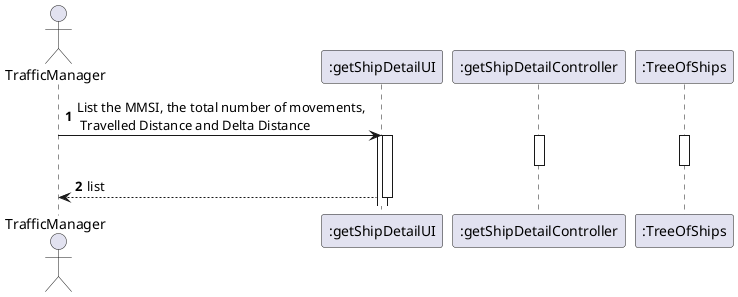 @startuml

autonumber

actor       TrafficManager             as TM
participant    ":getShipDetailUI"         as UI
participant    ":getShipDetailController" as CTRL
participant    ":TreeOfShips"              as tOS

TM -> UI : List the MMSI, the total number of movements,\n Travelled Distance and Delta Distance
activate UI


activate UI


    activate CTRL

    activate tOS

    deactivate tOS

    deactivate CTRL

UI --> TM : list
deactivate UI

@enduml
